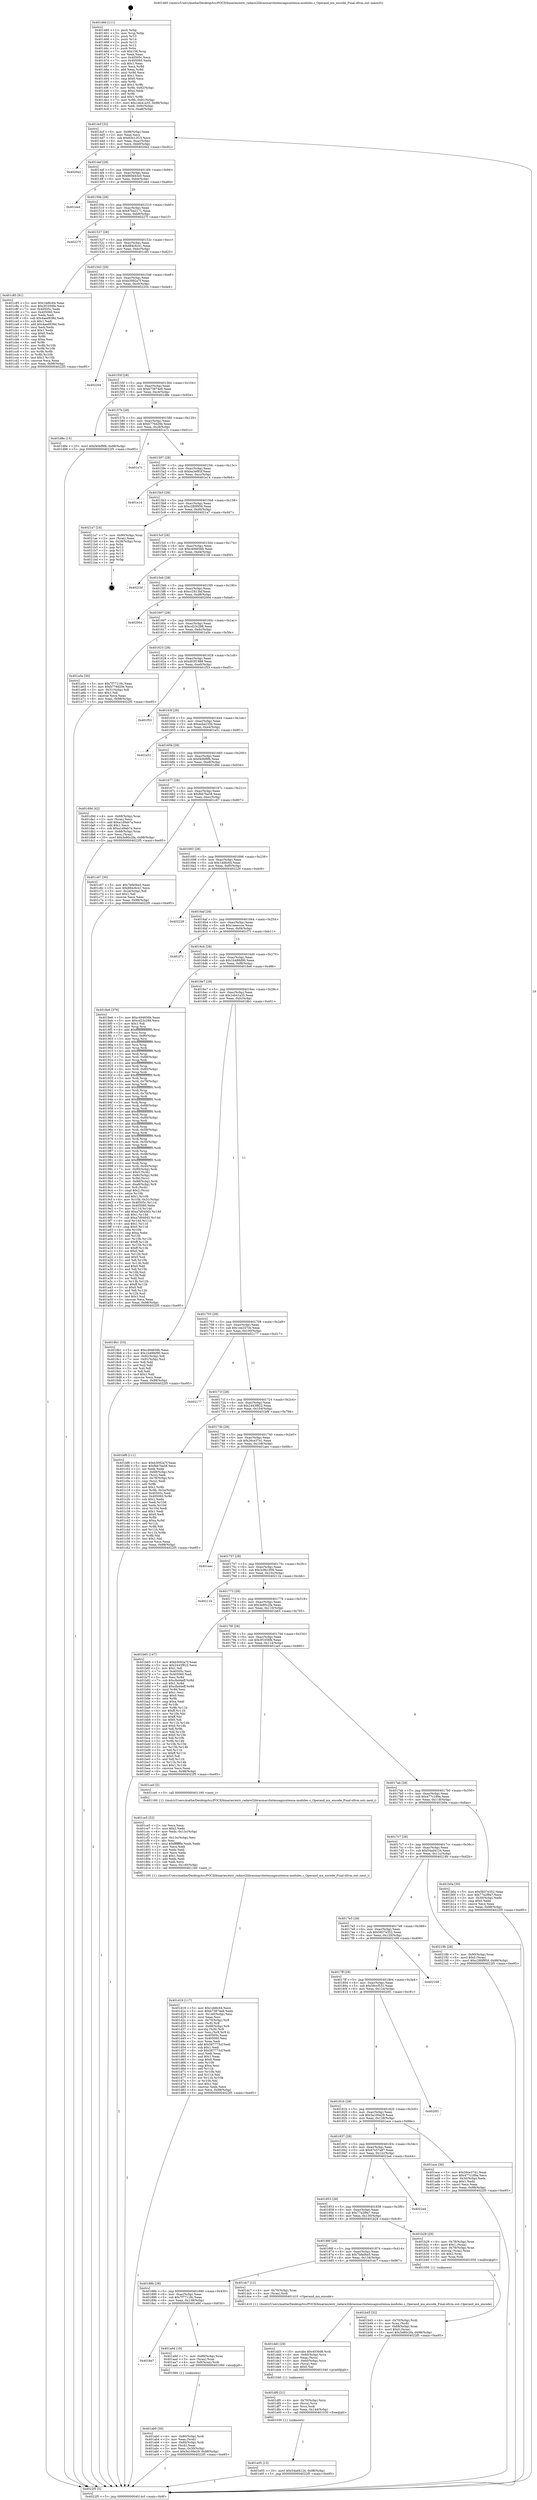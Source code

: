 digraph "0x401460" {
  label = "0x401460 (/mnt/c/Users/mathe/Desktop/tcc/POCII/binaries/extr_radare2librasmarchxtensagnuxtensa-modules.c_Operand_mx_encode_Final-ollvm.out::main(0))"
  labelloc = "t"
  node[shape=record]

  Entry [label="",width=0.3,height=0.3,shape=circle,fillcolor=black,style=filled]
  "0x4014cf" [label="{
     0x4014cf [32]\l
     | [instrs]\l
     &nbsp;&nbsp;0x4014cf \<+6\>: mov -0x98(%rbp),%eax\l
     &nbsp;&nbsp;0x4014d5 \<+2\>: mov %eax,%ecx\l
     &nbsp;&nbsp;0x4014d7 \<+6\>: sub $0x83e12f15,%ecx\l
     &nbsp;&nbsp;0x4014dd \<+6\>: mov %eax,-0xac(%rbp)\l
     &nbsp;&nbsp;0x4014e3 \<+6\>: mov %ecx,-0xb0(%rbp)\l
     &nbsp;&nbsp;0x4014e9 \<+6\>: je 00000000004020e2 \<main+0xc82\>\l
  }"]
  "0x4020e2" [label="{
     0x4020e2\l
  }", style=dashed]
  "0x4014ef" [label="{
     0x4014ef [28]\l
     | [instrs]\l
     &nbsp;&nbsp;0x4014ef \<+5\>: jmp 00000000004014f4 \<main+0x94\>\l
     &nbsp;&nbsp;0x4014f4 \<+6\>: mov -0xac(%rbp),%eax\l
     &nbsp;&nbsp;0x4014fa \<+5\>: sub $0x860d43e0,%eax\l
     &nbsp;&nbsp;0x4014ff \<+6\>: mov %eax,-0xb4(%rbp)\l
     &nbsp;&nbsp;0x401505 \<+6\>: je 0000000000401ee4 \<main+0xa84\>\l
  }"]
  Exit [label="",width=0.3,height=0.3,shape=circle,fillcolor=black,style=filled,peripheries=2]
  "0x401ee4" [label="{
     0x401ee4\l
  }", style=dashed]
  "0x40150b" [label="{
     0x40150b [28]\l
     | [instrs]\l
     &nbsp;&nbsp;0x40150b \<+5\>: jmp 0000000000401510 \<main+0xb0\>\l
     &nbsp;&nbsp;0x401510 \<+6\>: mov -0xac(%rbp),%eax\l
     &nbsp;&nbsp;0x401516 \<+5\>: sub $0x87ba2171,%eax\l
     &nbsp;&nbsp;0x40151b \<+6\>: mov %eax,-0xb8(%rbp)\l
     &nbsp;&nbsp;0x401521 \<+6\>: je 000000000040227f \<main+0xe1f\>\l
  }"]
  "0x401e05" [label="{
     0x401e05 [15]\l
     | [instrs]\l
     &nbsp;&nbsp;0x401e05 \<+10\>: movl $0x54ad4124,-0x98(%rbp)\l
     &nbsp;&nbsp;0x401e0f \<+5\>: jmp 00000000004022f5 \<main+0xe95\>\l
  }"]
  "0x40227f" [label="{
     0x40227f\l
  }", style=dashed]
  "0x401527" [label="{
     0x401527 [28]\l
     | [instrs]\l
     &nbsp;&nbsp;0x401527 \<+5\>: jmp 000000000040152c \<main+0xcc\>\l
     &nbsp;&nbsp;0x40152c \<+6\>: mov -0xac(%rbp),%eax\l
     &nbsp;&nbsp;0x401532 \<+5\>: sub $0x884c6c41,%eax\l
     &nbsp;&nbsp;0x401537 \<+6\>: mov %eax,-0xbc(%rbp)\l
     &nbsp;&nbsp;0x40153d \<+6\>: je 0000000000401c85 \<main+0x825\>\l
  }"]
  "0x401df0" [label="{
     0x401df0 [21]\l
     | [instrs]\l
     &nbsp;&nbsp;0x401df0 \<+4\>: mov -0x70(%rbp),%rcx\l
     &nbsp;&nbsp;0x401df4 \<+3\>: mov (%rcx),%rcx\l
     &nbsp;&nbsp;0x401df7 \<+3\>: mov %rcx,%rdi\l
     &nbsp;&nbsp;0x401dfa \<+6\>: mov %eax,-0x144(%rbp)\l
     &nbsp;&nbsp;0x401e00 \<+5\>: call 0000000000401030 \<free@plt\>\l
     | [calls]\l
     &nbsp;&nbsp;0x401030 \{1\} (unknown)\l
  }"]
  "0x401c85" [label="{
     0x401c85 [91]\l
     | [instrs]\l
     &nbsp;&nbsp;0x401c85 \<+5\>: mov $0x1dd6c64,%eax\l
     &nbsp;&nbsp;0x401c8a \<+5\>: mov $0x3f1056fe,%ecx\l
     &nbsp;&nbsp;0x401c8f \<+7\>: mov 0x40505c,%edx\l
     &nbsp;&nbsp;0x401c96 \<+7\>: mov 0x405060,%esi\l
     &nbsp;&nbsp;0x401c9d \<+2\>: mov %edx,%edi\l
     &nbsp;&nbsp;0x401c9f \<+6\>: sub $0x4aed938d,%edi\l
     &nbsp;&nbsp;0x401ca5 \<+3\>: sub $0x1,%edi\l
     &nbsp;&nbsp;0x401ca8 \<+6\>: add $0x4aed938d,%edi\l
     &nbsp;&nbsp;0x401cae \<+3\>: imul %edi,%edx\l
     &nbsp;&nbsp;0x401cb1 \<+3\>: and $0x1,%edx\l
     &nbsp;&nbsp;0x401cb4 \<+3\>: cmp $0x0,%edx\l
     &nbsp;&nbsp;0x401cb7 \<+4\>: sete %r8b\l
     &nbsp;&nbsp;0x401cbb \<+3\>: cmp $0xa,%esi\l
     &nbsp;&nbsp;0x401cbe \<+4\>: setl %r9b\l
     &nbsp;&nbsp;0x401cc2 \<+3\>: mov %r8b,%r10b\l
     &nbsp;&nbsp;0x401cc5 \<+3\>: and %r9b,%r10b\l
     &nbsp;&nbsp;0x401cc8 \<+3\>: xor %r9b,%r8b\l
     &nbsp;&nbsp;0x401ccb \<+3\>: or %r8b,%r10b\l
     &nbsp;&nbsp;0x401cce \<+4\>: test $0x1,%r10b\l
     &nbsp;&nbsp;0x401cd2 \<+3\>: cmovne %ecx,%eax\l
     &nbsp;&nbsp;0x401cd5 \<+6\>: mov %eax,-0x98(%rbp)\l
     &nbsp;&nbsp;0x401cdb \<+5\>: jmp 00000000004022f5 \<main+0xe95\>\l
  }"]
  "0x401543" [label="{
     0x401543 [28]\l
     | [instrs]\l
     &nbsp;&nbsp;0x401543 \<+5\>: jmp 0000000000401548 \<main+0xe8\>\l
     &nbsp;&nbsp;0x401548 \<+6\>: mov -0xac(%rbp),%eax\l
     &nbsp;&nbsp;0x40154e \<+5\>: sub $0xb3092a7f,%eax\l
     &nbsp;&nbsp;0x401553 \<+6\>: mov %eax,-0xc0(%rbp)\l
     &nbsp;&nbsp;0x401559 \<+6\>: je 0000000000402204 \<main+0xda4\>\l
  }"]
  "0x401dd3" [label="{
     0x401dd3 [29]\l
     | [instrs]\l
     &nbsp;&nbsp;0x401dd3 \<+10\>: movabs $0x4030d6,%rdi\l
     &nbsp;&nbsp;0x401ddd \<+4\>: mov -0x60(%rbp),%rcx\l
     &nbsp;&nbsp;0x401de1 \<+2\>: mov %eax,(%rcx)\l
     &nbsp;&nbsp;0x401de3 \<+4\>: mov -0x60(%rbp),%rcx\l
     &nbsp;&nbsp;0x401de7 \<+2\>: mov (%rcx),%esi\l
     &nbsp;&nbsp;0x401de9 \<+2\>: mov $0x0,%al\l
     &nbsp;&nbsp;0x401deb \<+5\>: call 0000000000401040 \<printf@plt\>\l
     | [calls]\l
     &nbsp;&nbsp;0x401040 \{1\} (unknown)\l
  }"]
  "0x402204" [label="{
     0x402204\l
  }", style=dashed]
  "0x40155f" [label="{
     0x40155f [28]\l
     | [instrs]\l
     &nbsp;&nbsp;0x40155f \<+5\>: jmp 0000000000401564 \<main+0x104\>\l
     &nbsp;&nbsp;0x401564 \<+6\>: mov -0xac(%rbp),%eax\l
     &nbsp;&nbsp;0x40156a \<+5\>: sub $0xb73874e9,%eax\l
     &nbsp;&nbsp;0x40156f \<+6\>: mov %eax,-0xc4(%rbp)\l
     &nbsp;&nbsp;0x401575 \<+6\>: je 0000000000401d8e \<main+0x92e\>\l
  }"]
  "0x401d19" [label="{
     0x401d19 [117]\l
     | [instrs]\l
     &nbsp;&nbsp;0x401d19 \<+5\>: mov $0x1dd6c64,%ecx\l
     &nbsp;&nbsp;0x401d1e \<+5\>: mov $0xb73874e9,%edx\l
     &nbsp;&nbsp;0x401d23 \<+6\>: mov -0x140(%rbp),%esi\l
     &nbsp;&nbsp;0x401d29 \<+3\>: imul %eax,%esi\l
     &nbsp;&nbsp;0x401d2c \<+4\>: mov -0x70(%rbp),%r8\l
     &nbsp;&nbsp;0x401d30 \<+3\>: mov (%r8),%r8\l
     &nbsp;&nbsp;0x401d33 \<+4\>: mov -0x68(%rbp),%r9\l
     &nbsp;&nbsp;0x401d37 \<+3\>: movslq (%r9),%r9\l
     &nbsp;&nbsp;0x401d3a \<+4\>: mov %esi,(%r8,%r9,4)\l
     &nbsp;&nbsp;0x401d3e \<+7\>: mov 0x40505c,%eax\l
     &nbsp;&nbsp;0x401d45 \<+7\>: mov 0x405060,%esi\l
     &nbsp;&nbsp;0x401d4c \<+2\>: mov %eax,%edi\l
     &nbsp;&nbsp;0x401d4e \<+6\>: add $0x587773cf,%edi\l
     &nbsp;&nbsp;0x401d54 \<+3\>: sub $0x1,%edi\l
     &nbsp;&nbsp;0x401d57 \<+6\>: sub $0x587773cf,%edi\l
     &nbsp;&nbsp;0x401d5d \<+3\>: imul %edi,%eax\l
     &nbsp;&nbsp;0x401d60 \<+3\>: and $0x1,%eax\l
     &nbsp;&nbsp;0x401d63 \<+3\>: cmp $0x0,%eax\l
     &nbsp;&nbsp;0x401d66 \<+4\>: sete %r10b\l
     &nbsp;&nbsp;0x401d6a \<+3\>: cmp $0xa,%esi\l
     &nbsp;&nbsp;0x401d6d \<+4\>: setl %r11b\l
     &nbsp;&nbsp;0x401d71 \<+3\>: mov %r10b,%bl\l
     &nbsp;&nbsp;0x401d74 \<+3\>: and %r11b,%bl\l
     &nbsp;&nbsp;0x401d77 \<+3\>: xor %r11b,%r10b\l
     &nbsp;&nbsp;0x401d7a \<+3\>: or %r10b,%bl\l
     &nbsp;&nbsp;0x401d7d \<+3\>: test $0x1,%bl\l
     &nbsp;&nbsp;0x401d80 \<+3\>: cmovne %edx,%ecx\l
     &nbsp;&nbsp;0x401d83 \<+6\>: mov %ecx,-0x98(%rbp)\l
     &nbsp;&nbsp;0x401d89 \<+5\>: jmp 00000000004022f5 \<main+0xe95\>\l
  }"]
  "0x401d8e" [label="{
     0x401d8e [15]\l
     | [instrs]\l
     &nbsp;&nbsp;0x401d8e \<+10\>: movl $0xf40bf9fb,-0x98(%rbp)\l
     &nbsp;&nbsp;0x401d98 \<+5\>: jmp 00000000004022f5 \<main+0xe95\>\l
  }"]
  "0x40157b" [label="{
     0x40157b [28]\l
     | [instrs]\l
     &nbsp;&nbsp;0x40157b \<+5\>: jmp 0000000000401580 \<main+0x120\>\l
     &nbsp;&nbsp;0x401580 \<+6\>: mov -0xac(%rbp),%eax\l
     &nbsp;&nbsp;0x401586 \<+5\>: sub $0xb776d29e,%eax\l
     &nbsp;&nbsp;0x40158b \<+6\>: mov %eax,-0xc8(%rbp)\l
     &nbsp;&nbsp;0x401591 \<+6\>: je 0000000000401a7c \<main+0x61c\>\l
  }"]
  "0x401ce5" [label="{
     0x401ce5 [52]\l
     | [instrs]\l
     &nbsp;&nbsp;0x401ce5 \<+2\>: xor %ecx,%ecx\l
     &nbsp;&nbsp;0x401ce7 \<+5\>: mov $0x2,%edx\l
     &nbsp;&nbsp;0x401cec \<+6\>: mov %edx,-0x13c(%rbp)\l
     &nbsp;&nbsp;0x401cf2 \<+1\>: cltd\l
     &nbsp;&nbsp;0x401cf3 \<+6\>: mov -0x13c(%rbp),%esi\l
     &nbsp;&nbsp;0x401cf9 \<+2\>: idiv %esi\l
     &nbsp;&nbsp;0x401cfb \<+6\>: imul $0xfffffffe,%edx,%edx\l
     &nbsp;&nbsp;0x401d01 \<+2\>: mov %ecx,%edi\l
     &nbsp;&nbsp;0x401d03 \<+2\>: sub %edx,%edi\l
     &nbsp;&nbsp;0x401d05 \<+2\>: mov %ecx,%edx\l
     &nbsp;&nbsp;0x401d07 \<+3\>: sub $0x1,%edx\l
     &nbsp;&nbsp;0x401d0a \<+2\>: add %edx,%edi\l
     &nbsp;&nbsp;0x401d0c \<+2\>: sub %edi,%ecx\l
     &nbsp;&nbsp;0x401d0e \<+6\>: mov %ecx,-0x140(%rbp)\l
     &nbsp;&nbsp;0x401d14 \<+5\>: call 0000000000401160 \<next_i\>\l
     | [calls]\l
     &nbsp;&nbsp;0x401160 \{1\} (/mnt/c/Users/mathe/Desktop/tcc/POCII/binaries/extr_radare2librasmarchxtensagnuxtensa-modules.c_Operand_mx_encode_Final-ollvm.out::next_i)\l
  }"]
  "0x401a7c" [label="{
     0x401a7c\l
  }", style=dashed]
  "0x401597" [label="{
     0x401597 [28]\l
     | [instrs]\l
     &nbsp;&nbsp;0x401597 \<+5\>: jmp 000000000040159c \<main+0x13c\>\l
     &nbsp;&nbsp;0x40159c \<+6\>: mov -0xac(%rbp),%eax\l
     &nbsp;&nbsp;0x4015a2 \<+5\>: sub $0xba3ef92f,%eax\l
     &nbsp;&nbsp;0x4015a7 \<+6\>: mov %eax,-0xcc(%rbp)\l
     &nbsp;&nbsp;0x4015ad \<+6\>: je 0000000000401e14 \<main+0x9b4\>\l
  }"]
  "0x401b45" [label="{
     0x401b45 [32]\l
     | [instrs]\l
     &nbsp;&nbsp;0x401b45 \<+4\>: mov -0x70(%rbp),%rdi\l
     &nbsp;&nbsp;0x401b49 \<+3\>: mov %rax,(%rdi)\l
     &nbsp;&nbsp;0x401b4c \<+4\>: mov -0x68(%rbp),%rax\l
     &nbsp;&nbsp;0x401b50 \<+6\>: movl $0x0,(%rax)\l
     &nbsp;&nbsp;0x401b56 \<+10\>: movl $0x3e80c2fa,-0x98(%rbp)\l
     &nbsp;&nbsp;0x401b60 \<+5\>: jmp 00000000004022f5 \<main+0xe95\>\l
  }"]
  "0x401e14" [label="{
     0x401e14\l
  }", style=dashed]
  "0x4015b3" [label="{
     0x4015b3 [28]\l
     | [instrs]\l
     &nbsp;&nbsp;0x4015b3 \<+5\>: jmp 00000000004015b8 \<main+0x158\>\l
     &nbsp;&nbsp;0x4015b8 \<+6\>: mov -0xac(%rbp),%eax\l
     &nbsp;&nbsp;0x4015be \<+5\>: sub $0xc280f959,%eax\l
     &nbsp;&nbsp;0x4015c3 \<+6\>: mov %eax,-0xd0(%rbp)\l
     &nbsp;&nbsp;0x4015c9 \<+6\>: je 00000000004021a7 \<main+0xd47\>\l
  }"]
  "0x401ab0" [label="{
     0x401ab0 [30]\l
     | [instrs]\l
     &nbsp;&nbsp;0x401ab0 \<+4\>: mov -0x80(%rbp),%rdi\l
     &nbsp;&nbsp;0x401ab4 \<+2\>: mov %eax,(%rdi)\l
     &nbsp;&nbsp;0x401ab6 \<+4\>: mov -0x80(%rbp),%rdi\l
     &nbsp;&nbsp;0x401aba \<+2\>: mov (%rdi),%eax\l
     &nbsp;&nbsp;0x401abc \<+3\>: mov %eax,-0x30(%rbp)\l
     &nbsp;&nbsp;0x401abf \<+10\>: movl $0x5a100e29,-0x98(%rbp)\l
     &nbsp;&nbsp;0x401ac9 \<+5\>: jmp 00000000004022f5 \<main+0xe95\>\l
  }"]
  "0x4021a7" [label="{
     0x4021a7 [24]\l
     | [instrs]\l
     &nbsp;&nbsp;0x4021a7 \<+7\>: mov -0x90(%rbp),%rax\l
     &nbsp;&nbsp;0x4021ae \<+2\>: mov (%rax),%eax\l
     &nbsp;&nbsp;0x4021b0 \<+4\>: lea -0x28(%rbp),%rsp\l
     &nbsp;&nbsp;0x4021b4 \<+1\>: pop %rbx\l
     &nbsp;&nbsp;0x4021b5 \<+2\>: pop %r12\l
     &nbsp;&nbsp;0x4021b7 \<+2\>: pop %r13\l
     &nbsp;&nbsp;0x4021b9 \<+2\>: pop %r14\l
     &nbsp;&nbsp;0x4021bb \<+2\>: pop %r15\l
     &nbsp;&nbsp;0x4021bd \<+1\>: pop %rbp\l
     &nbsp;&nbsp;0x4021be \<+1\>: ret\l
  }"]
  "0x4015cf" [label="{
     0x4015cf [28]\l
     | [instrs]\l
     &nbsp;&nbsp;0x4015cf \<+5\>: jmp 00000000004015d4 \<main+0x174\>\l
     &nbsp;&nbsp;0x4015d4 \<+6\>: mov -0xac(%rbp),%eax\l
     &nbsp;&nbsp;0x4015da \<+5\>: sub $0xc494656b,%eax\l
     &nbsp;&nbsp;0x4015df \<+6\>: mov %eax,-0xd4(%rbp)\l
     &nbsp;&nbsp;0x4015e5 \<+6\>: je 00000000004021bf \<main+0xd5f\>\l
  }"]
  "0x4018a7" [label="{
     0x4018a7\l
  }", style=dashed]
  "0x4021bf" [label="{
     0x4021bf\l
  }", style=dashed]
  "0x4015eb" [label="{
     0x4015eb [28]\l
     | [instrs]\l
     &nbsp;&nbsp;0x4015eb \<+5\>: jmp 00000000004015f0 \<main+0x190\>\l
     &nbsp;&nbsp;0x4015f0 \<+6\>: mov -0xac(%rbp),%eax\l
     &nbsp;&nbsp;0x4015f6 \<+5\>: sub $0xcc2813bf,%eax\l
     &nbsp;&nbsp;0x4015fb \<+6\>: mov %eax,-0xd8(%rbp)\l
     &nbsp;&nbsp;0x401601 \<+6\>: je 0000000000402004 \<main+0xba4\>\l
  }"]
  "0x401a9d" [label="{
     0x401a9d [19]\l
     | [instrs]\l
     &nbsp;&nbsp;0x401a9d \<+7\>: mov -0x88(%rbp),%rax\l
     &nbsp;&nbsp;0x401aa4 \<+3\>: mov (%rax),%rax\l
     &nbsp;&nbsp;0x401aa7 \<+4\>: mov 0x8(%rax),%rdi\l
     &nbsp;&nbsp;0x401aab \<+5\>: call 0000000000401060 \<atoi@plt\>\l
     | [calls]\l
     &nbsp;&nbsp;0x401060 \{1\} (unknown)\l
  }"]
  "0x402004" [label="{
     0x402004\l
  }", style=dashed]
  "0x401607" [label="{
     0x401607 [28]\l
     | [instrs]\l
     &nbsp;&nbsp;0x401607 \<+5\>: jmp 000000000040160c \<main+0x1ac\>\l
     &nbsp;&nbsp;0x40160c \<+6\>: mov -0xac(%rbp),%eax\l
     &nbsp;&nbsp;0x401612 \<+5\>: sub $0xcd23c288,%eax\l
     &nbsp;&nbsp;0x401617 \<+6\>: mov %eax,-0xdc(%rbp)\l
     &nbsp;&nbsp;0x40161d \<+6\>: je 0000000000401a5e \<main+0x5fe\>\l
  }"]
  "0x40188b" [label="{
     0x40188b [28]\l
     | [instrs]\l
     &nbsp;&nbsp;0x40188b \<+5\>: jmp 0000000000401890 \<main+0x430\>\l
     &nbsp;&nbsp;0x401890 \<+6\>: mov -0xac(%rbp),%eax\l
     &nbsp;&nbsp;0x401896 \<+5\>: sub $0x7f77118c,%eax\l
     &nbsp;&nbsp;0x40189b \<+6\>: mov %eax,-0x138(%rbp)\l
     &nbsp;&nbsp;0x4018a1 \<+6\>: je 0000000000401a9d \<main+0x63d\>\l
  }"]
  "0x401a5e" [label="{
     0x401a5e [30]\l
     | [instrs]\l
     &nbsp;&nbsp;0x401a5e \<+5\>: mov $0x7f77118c,%eax\l
     &nbsp;&nbsp;0x401a63 \<+5\>: mov $0xb776d29e,%ecx\l
     &nbsp;&nbsp;0x401a68 \<+3\>: mov -0x31(%rbp),%dl\l
     &nbsp;&nbsp;0x401a6b \<+3\>: test $0x1,%dl\l
     &nbsp;&nbsp;0x401a6e \<+3\>: cmovne %ecx,%eax\l
     &nbsp;&nbsp;0x401a71 \<+6\>: mov %eax,-0x98(%rbp)\l
     &nbsp;&nbsp;0x401a77 \<+5\>: jmp 00000000004022f5 \<main+0xe95\>\l
  }"]
  "0x401623" [label="{
     0x401623 [28]\l
     | [instrs]\l
     &nbsp;&nbsp;0x401623 \<+5\>: jmp 0000000000401628 \<main+0x1c8\>\l
     &nbsp;&nbsp;0x401628 \<+6\>: mov -0xac(%rbp),%eax\l
     &nbsp;&nbsp;0x40162e \<+5\>: sub $0xd03f1988,%eax\l
     &nbsp;&nbsp;0x401633 \<+6\>: mov %eax,-0xe0(%rbp)\l
     &nbsp;&nbsp;0x401639 \<+6\>: je 0000000000401f53 \<main+0xaf3\>\l
  }"]
  "0x401dc7" [label="{
     0x401dc7 [12]\l
     | [instrs]\l
     &nbsp;&nbsp;0x401dc7 \<+4\>: mov -0x70(%rbp),%rax\l
     &nbsp;&nbsp;0x401dcb \<+3\>: mov (%rax),%rdi\l
     &nbsp;&nbsp;0x401dce \<+5\>: call 0000000000401410 \<Operand_mx_encode\>\l
     | [calls]\l
     &nbsp;&nbsp;0x401410 \{1\} (/mnt/c/Users/mathe/Desktop/tcc/POCII/binaries/extr_radare2librasmarchxtensagnuxtensa-modules.c_Operand_mx_encode_Final-ollvm.out::Operand_mx_encode)\l
  }"]
  "0x401f53" [label="{
     0x401f53\l
  }", style=dashed]
  "0x40163f" [label="{
     0x40163f [28]\l
     | [instrs]\l
     &nbsp;&nbsp;0x40163f \<+5\>: jmp 0000000000401644 \<main+0x1e4\>\l
     &nbsp;&nbsp;0x401644 \<+6\>: mov -0xac(%rbp),%eax\l
     &nbsp;&nbsp;0x40164a \<+5\>: sub $0xecba235b,%eax\l
     &nbsp;&nbsp;0x40164f \<+6\>: mov %eax,-0xe4(%rbp)\l
     &nbsp;&nbsp;0x401655 \<+6\>: je 0000000000401e51 \<main+0x9f1\>\l
  }"]
  "0x40186f" [label="{
     0x40186f [28]\l
     | [instrs]\l
     &nbsp;&nbsp;0x40186f \<+5\>: jmp 0000000000401874 \<main+0x414\>\l
     &nbsp;&nbsp;0x401874 \<+6\>: mov -0xac(%rbp),%eax\l
     &nbsp;&nbsp;0x40187a \<+5\>: sub $0x7bfa0be5,%eax\l
     &nbsp;&nbsp;0x40187f \<+6\>: mov %eax,-0x134(%rbp)\l
     &nbsp;&nbsp;0x401885 \<+6\>: je 0000000000401dc7 \<main+0x967\>\l
  }"]
  "0x401e51" [label="{
     0x401e51\l
  }", style=dashed]
  "0x40165b" [label="{
     0x40165b [28]\l
     | [instrs]\l
     &nbsp;&nbsp;0x40165b \<+5\>: jmp 0000000000401660 \<main+0x200\>\l
     &nbsp;&nbsp;0x401660 \<+6\>: mov -0xac(%rbp),%eax\l
     &nbsp;&nbsp;0x401666 \<+5\>: sub $0xf40bf9fb,%eax\l
     &nbsp;&nbsp;0x40166b \<+6\>: mov %eax,-0xe8(%rbp)\l
     &nbsp;&nbsp;0x401671 \<+6\>: je 0000000000401d9d \<main+0x93d\>\l
  }"]
  "0x401b28" [label="{
     0x401b28 [29]\l
     | [instrs]\l
     &nbsp;&nbsp;0x401b28 \<+4\>: mov -0x78(%rbp),%rax\l
     &nbsp;&nbsp;0x401b2c \<+6\>: movl $0x1,(%rax)\l
     &nbsp;&nbsp;0x401b32 \<+4\>: mov -0x78(%rbp),%rax\l
     &nbsp;&nbsp;0x401b36 \<+3\>: movslq (%rax),%rax\l
     &nbsp;&nbsp;0x401b39 \<+4\>: shl $0x2,%rax\l
     &nbsp;&nbsp;0x401b3d \<+3\>: mov %rax,%rdi\l
     &nbsp;&nbsp;0x401b40 \<+5\>: call 0000000000401050 \<malloc@plt\>\l
     | [calls]\l
     &nbsp;&nbsp;0x401050 \{1\} (unknown)\l
  }"]
  "0x401d9d" [label="{
     0x401d9d [42]\l
     | [instrs]\l
     &nbsp;&nbsp;0x401d9d \<+4\>: mov -0x68(%rbp),%rax\l
     &nbsp;&nbsp;0x401da1 \<+2\>: mov (%rax),%ecx\l
     &nbsp;&nbsp;0x401da3 \<+6\>: add $0xa1d9ab7a,%ecx\l
     &nbsp;&nbsp;0x401da9 \<+3\>: add $0x1,%ecx\l
     &nbsp;&nbsp;0x401dac \<+6\>: sub $0xa1d9ab7a,%ecx\l
     &nbsp;&nbsp;0x401db2 \<+4\>: mov -0x68(%rbp),%rax\l
     &nbsp;&nbsp;0x401db6 \<+2\>: mov %ecx,(%rax)\l
     &nbsp;&nbsp;0x401db8 \<+10\>: movl $0x3e80c2fa,-0x98(%rbp)\l
     &nbsp;&nbsp;0x401dc2 \<+5\>: jmp 00000000004022f5 \<main+0xe95\>\l
  }"]
  "0x401677" [label="{
     0x401677 [28]\l
     | [instrs]\l
     &nbsp;&nbsp;0x401677 \<+5\>: jmp 000000000040167c \<main+0x21c\>\l
     &nbsp;&nbsp;0x40167c \<+6\>: mov -0xac(%rbp),%eax\l
     &nbsp;&nbsp;0x401682 \<+5\>: sub $0xfbb7ba58,%eax\l
     &nbsp;&nbsp;0x401687 \<+6\>: mov %eax,-0xec(%rbp)\l
     &nbsp;&nbsp;0x40168d \<+6\>: je 0000000000401c67 \<main+0x807\>\l
  }"]
  "0x401853" [label="{
     0x401853 [28]\l
     | [instrs]\l
     &nbsp;&nbsp;0x401853 \<+5\>: jmp 0000000000401858 \<main+0x3f8\>\l
     &nbsp;&nbsp;0x401858 \<+6\>: mov -0xac(%rbp),%eax\l
     &nbsp;&nbsp;0x40185e \<+5\>: sub $0x77a2f9a7,%eax\l
     &nbsp;&nbsp;0x401863 \<+6\>: mov %eax,-0x130(%rbp)\l
     &nbsp;&nbsp;0x401869 \<+6\>: je 0000000000401b28 \<main+0x6c8\>\l
  }"]
  "0x401c67" [label="{
     0x401c67 [30]\l
     | [instrs]\l
     &nbsp;&nbsp;0x401c67 \<+5\>: mov $0x7bfa0be5,%eax\l
     &nbsp;&nbsp;0x401c6c \<+5\>: mov $0x884c6c41,%ecx\l
     &nbsp;&nbsp;0x401c71 \<+3\>: mov -0x2a(%rbp),%dl\l
     &nbsp;&nbsp;0x401c74 \<+3\>: test $0x1,%dl\l
     &nbsp;&nbsp;0x401c77 \<+3\>: cmovne %ecx,%eax\l
     &nbsp;&nbsp;0x401c7a \<+6\>: mov %eax,-0x98(%rbp)\l
     &nbsp;&nbsp;0x401c80 \<+5\>: jmp 00000000004022f5 \<main+0xe95\>\l
  }"]
  "0x401693" [label="{
     0x401693 [28]\l
     | [instrs]\l
     &nbsp;&nbsp;0x401693 \<+5\>: jmp 0000000000401698 \<main+0x238\>\l
     &nbsp;&nbsp;0x401698 \<+6\>: mov -0xac(%rbp),%eax\l
     &nbsp;&nbsp;0x40169e \<+5\>: sub $0x1dd6c64,%eax\l
     &nbsp;&nbsp;0x4016a3 \<+6\>: mov %eax,-0xf0(%rbp)\l
     &nbsp;&nbsp;0x4016a9 \<+6\>: je 0000000000402229 \<main+0xdc9\>\l
  }"]
  "0x4022a4" [label="{
     0x4022a4\l
  }", style=dashed]
  "0x402229" [label="{
     0x402229\l
  }", style=dashed]
  "0x4016af" [label="{
     0x4016af [28]\l
     | [instrs]\l
     &nbsp;&nbsp;0x4016af \<+5\>: jmp 00000000004016b4 \<main+0x254\>\l
     &nbsp;&nbsp;0x4016b4 \<+6\>: mov -0xac(%rbp),%eax\l
     &nbsp;&nbsp;0x4016ba \<+5\>: sub $0x1aaeccce,%eax\l
     &nbsp;&nbsp;0x4016bf \<+6\>: mov %eax,-0xf4(%rbp)\l
     &nbsp;&nbsp;0x4016c5 \<+6\>: je 0000000000401f71 \<main+0xb11\>\l
  }"]
  "0x401837" [label="{
     0x401837 [28]\l
     | [instrs]\l
     &nbsp;&nbsp;0x401837 \<+5\>: jmp 000000000040183c \<main+0x3dc\>\l
     &nbsp;&nbsp;0x40183c \<+6\>: mov -0xac(%rbp),%eax\l
     &nbsp;&nbsp;0x401842 \<+5\>: sub $0x67e57a87,%eax\l
     &nbsp;&nbsp;0x401847 \<+6\>: mov %eax,-0x12c(%rbp)\l
     &nbsp;&nbsp;0x40184d \<+6\>: je 00000000004022a4 \<main+0xe44\>\l
  }"]
  "0x401f71" [label="{
     0x401f71\l
  }", style=dashed]
  "0x4016cb" [label="{
     0x4016cb [28]\l
     | [instrs]\l
     &nbsp;&nbsp;0x4016cb \<+5\>: jmp 00000000004016d0 \<main+0x270\>\l
     &nbsp;&nbsp;0x4016d0 \<+6\>: mov -0xac(%rbp),%eax\l
     &nbsp;&nbsp;0x4016d6 \<+5\>: sub $0x1b488d90,%eax\l
     &nbsp;&nbsp;0x4016db \<+6\>: mov %eax,-0xf8(%rbp)\l
     &nbsp;&nbsp;0x4016e1 \<+6\>: je 00000000004018e6 \<main+0x486\>\l
  }"]
  "0x401ace" [label="{
     0x401ace [30]\l
     | [instrs]\l
     &nbsp;&nbsp;0x401ace \<+5\>: mov $0x26ce3741,%eax\l
     &nbsp;&nbsp;0x401ad3 \<+5\>: mov $0x477c189a,%ecx\l
     &nbsp;&nbsp;0x401ad8 \<+3\>: mov -0x30(%rbp),%edx\l
     &nbsp;&nbsp;0x401adb \<+3\>: cmp $0x1,%edx\l
     &nbsp;&nbsp;0x401ade \<+3\>: cmovl %ecx,%eax\l
     &nbsp;&nbsp;0x401ae1 \<+6\>: mov %eax,-0x98(%rbp)\l
     &nbsp;&nbsp;0x401ae7 \<+5\>: jmp 00000000004022f5 \<main+0xe95\>\l
  }"]
  "0x4018e6" [label="{
     0x4018e6 [376]\l
     | [instrs]\l
     &nbsp;&nbsp;0x4018e6 \<+5\>: mov $0xc494656b,%eax\l
     &nbsp;&nbsp;0x4018eb \<+5\>: mov $0xcd23c288,%ecx\l
     &nbsp;&nbsp;0x4018f0 \<+2\>: mov $0x1,%dl\l
     &nbsp;&nbsp;0x4018f2 \<+3\>: mov %rsp,%rsi\l
     &nbsp;&nbsp;0x4018f5 \<+4\>: add $0xfffffffffffffff0,%rsi\l
     &nbsp;&nbsp;0x4018f9 \<+3\>: mov %rsi,%rsp\l
     &nbsp;&nbsp;0x4018fc \<+7\>: mov %rsi,-0x90(%rbp)\l
     &nbsp;&nbsp;0x401903 \<+3\>: mov %rsp,%rsi\l
     &nbsp;&nbsp;0x401906 \<+4\>: add $0xfffffffffffffff0,%rsi\l
     &nbsp;&nbsp;0x40190a \<+3\>: mov %rsi,%rsp\l
     &nbsp;&nbsp;0x40190d \<+3\>: mov %rsp,%rdi\l
     &nbsp;&nbsp;0x401910 \<+4\>: add $0xfffffffffffffff0,%rdi\l
     &nbsp;&nbsp;0x401914 \<+3\>: mov %rdi,%rsp\l
     &nbsp;&nbsp;0x401917 \<+7\>: mov %rdi,-0x88(%rbp)\l
     &nbsp;&nbsp;0x40191e \<+3\>: mov %rsp,%rdi\l
     &nbsp;&nbsp;0x401921 \<+4\>: add $0xfffffffffffffff0,%rdi\l
     &nbsp;&nbsp;0x401925 \<+3\>: mov %rdi,%rsp\l
     &nbsp;&nbsp;0x401928 \<+4\>: mov %rdi,-0x80(%rbp)\l
     &nbsp;&nbsp;0x40192c \<+3\>: mov %rsp,%rdi\l
     &nbsp;&nbsp;0x40192f \<+4\>: add $0xfffffffffffffff0,%rdi\l
     &nbsp;&nbsp;0x401933 \<+3\>: mov %rdi,%rsp\l
     &nbsp;&nbsp;0x401936 \<+4\>: mov %rdi,-0x78(%rbp)\l
     &nbsp;&nbsp;0x40193a \<+3\>: mov %rsp,%rdi\l
     &nbsp;&nbsp;0x40193d \<+4\>: add $0xfffffffffffffff0,%rdi\l
     &nbsp;&nbsp;0x401941 \<+3\>: mov %rdi,%rsp\l
     &nbsp;&nbsp;0x401944 \<+4\>: mov %rdi,-0x70(%rbp)\l
     &nbsp;&nbsp;0x401948 \<+3\>: mov %rsp,%rdi\l
     &nbsp;&nbsp;0x40194b \<+4\>: add $0xfffffffffffffff0,%rdi\l
     &nbsp;&nbsp;0x40194f \<+3\>: mov %rdi,%rsp\l
     &nbsp;&nbsp;0x401952 \<+4\>: mov %rdi,-0x68(%rbp)\l
     &nbsp;&nbsp;0x401956 \<+3\>: mov %rsp,%rdi\l
     &nbsp;&nbsp;0x401959 \<+4\>: add $0xfffffffffffffff0,%rdi\l
     &nbsp;&nbsp;0x40195d \<+3\>: mov %rdi,%rsp\l
     &nbsp;&nbsp;0x401960 \<+4\>: mov %rdi,-0x60(%rbp)\l
     &nbsp;&nbsp;0x401964 \<+3\>: mov %rsp,%rdi\l
     &nbsp;&nbsp;0x401967 \<+4\>: add $0xfffffffffffffff0,%rdi\l
     &nbsp;&nbsp;0x40196b \<+3\>: mov %rdi,%rsp\l
     &nbsp;&nbsp;0x40196e \<+4\>: mov %rdi,-0x58(%rbp)\l
     &nbsp;&nbsp;0x401972 \<+3\>: mov %rsp,%rdi\l
     &nbsp;&nbsp;0x401975 \<+4\>: add $0xfffffffffffffff0,%rdi\l
     &nbsp;&nbsp;0x401979 \<+3\>: mov %rdi,%rsp\l
     &nbsp;&nbsp;0x40197c \<+4\>: mov %rdi,-0x50(%rbp)\l
     &nbsp;&nbsp;0x401980 \<+3\>: mov %rsp,%rdi\l
     &nbsp;&nbsp;0x401983 \<+4\>: add $0xfffffffffffffff0,%rdi\l
     &nbsp;&nbsp;0x401987 \<+3\>: mov %rdi,%rsp\l
     &nbsp;&nbsp;0x40198a \<+4\>: mov %rdi,-0x48(%rbp)\l
     &nbsp;&nbsp;0x40198e \<+3\>: mov %rsp,%rdi\l
     &nbsp;&nbsp;0x401991 \<+4\>: add $0xfffffffffffffff0,%rdi\l
     &nbsp;&nbsp;0x401995 \<+3\>: mov %rdi,%rsp\l
     &nbsp;&nbsp;0x401998 \<+4\>: mov %rdi,-0x40(%rbp)\l
     &nbsp;&nbsp;0x40199c \<+7\>: mov -0x90(%rbp),%rdi\l
     &nbsp;&nbsp;0x4019a3 \<+6\>: movl $0x0,(%rdi)\l
     &nbsp;&nbsp;0x4019a9 \<+7\>: mov -0x9c(%rbp),%r8d\l
     &nbsp;&nbsp;0x4019b0 \<+3\>: mov %r8d,(%rsi)\l
     &nbsp;&nbsp;0x4019b3 \<+7\>: mov -0x88(%rbp),%rdi\l
     &nbsp;&nbsp;0x4019ba \<+7\>: mov -0xa8(%rbp),%r9\l
     &nbsp;&nbsp;0x4019c1 \<+3\>: mov %r9,(%rdi)\l
     &nbsp;&nbsp;0x4019c4 \<+3\>: cmpl $0x2,(%rsi)\l
     &nbsp;&nbsp;0x4019c7 \<+4\>: setne %r10b\l
     &nbsp;&nbsp;0x4019cb \<+4\>: and $0x1,%r10b\l
     &nbsp;&nbsp;0x4019cf \<+4\>: mov %r10b,-0x31(%rbp)\l
     &nbsp;&nbsp;0x4019d3 \<+8\>: mov 0x40505c,%r11d\l
     &nbsp;&nbsp;0x4019db \<+7\>: mov 0x405060,%ebx\l
     &nbsp;&nbsp;0x4019e2 \<+3\>: mov %r11d,%r14d\l
     &nbsp;&nbsp;0x4019e5 \<+7\>: add $0xa7d040d3,%r14d\l
     &nbsp;&nbsp;0x4019ec \<+4\>: sub $0x1,%r14d\l
     &nbsp;&nbsp;0x4019f0 \<+7\>: sub $0xa7d040d3,%r14d\l
     &nbsp;&nbsp;0x4019f7 \<+4\>: imul %r14d,%r11d\l
     &nbsp;&nbsp;0x4019fb \<+4\>: and $0x1,%r11d\l
     &nbsp;&nbsp;0x4019ff \<+4\>: cmp $0x0,%r11d\l
     &nbsp;&nbsp;0x401a03 \<+4\>: sete %r10b\l
     &nbsp;&nbsp;0x401a07 \<+3\>: cmp $0xa,%ebx\l
     &nbsp;&nbsp;0x401a0a \<+4\>: setl %r15b\l
     &nbsp;&nbsp;0x401a0e \<+3\>: mov %r10b,%r12b\l
     &nbsp;&nbsp;0x401a11 \<+4\>: xor $0xff,%r12b\l
     &nbsp;&nbsp;0x401a15 \<+3\>: mov %r15b,%r13b\l
     &nbsp;&nbsp;0x401a18 \<+4\>: xor $0xff,%r13b\l
     &nbsp;&nbsp;0x401a1c \<+3\>: xor $0x0,%dl\l
     &nbsp;&nbsp;0x401a1f \<+3\>: mov %r12b,%sil\l
     &nbsp;&nbsp;0x401a22 \<+4\>: and $0x0,%sil\l
     &nbsp;&nbsp;0x401a26 \<+3\>: and %dl,%r10b\l
     &nbsp;&nbsp;0x401a29 \<+3\>: mov %r13b,%dil\l
     &nbsp;&nbsp;0x401a2c \<+4\>: and $0x0,%dil\l
     &nbsp;&nbsp;0x401a30 \<+3\>: and %dl,%r15b\l
     &nbsp;&nbsp;0x401a33 \<+3\>: or %r10b,%sil\l
     &nbsp;&nbsp;0x401a36 \<+3\>: or %r15b,%dil\l
     &nbsp;&nbsp;0x401a39 \<+3\>: xor %dil,%sil\l
     &nbsp;&nbsp;0x401a3c \<+3\>: or %r13b,%r12b\l
     &nbsp;&nbsp;0x401a3f \<+4\>: xor $0xff,%r12b\l
     &nbsp;&nbsp;0x401a43 \<+3\>: or $0x0,%dl\l
     &nbsp;&nbsp;0x401a46 \<+3\>: and %dl,%r12b\l
     &nbsp;&nbsp;0x401a49 \<+3\>: or %r12b,%sil\l
     &nbsp;&nbsp;0x401a4c \<+4\>: test $0x1,%sil\l
     &nbsp;&nbsp;0x401a50 \<+3\>: cmovne %ecx,%eax\l
     &nbsp;&nbsp;0x401a53 \<+6\>: mov %eax,-0x98(%rbp)\l
     &nbsp;&nbsp;0x401a59 \<+5\>: jmp 00000000004022f5 \<main+0xe95\>\l
  }"]
  "0x4016e7" [label="{
     0x4016e7 [28]\l
     | [instrs]\l
     &nbsp;&nbsp;0x4016e7 \<+5\>: jmp 00000000004016ec \<main+0x28c\>\l
     &nbsp;&nbsp;0x4016ec \<+6\>: mov -0xac(%rbp),%eax\l
     &nbsp;&nbsp;0x4016f2 \<+5\>: sub $0x1eb41a35,%eax\l
     &nbsp;&nbsp;0x4016f7 \<+6\>: mov %eax,-0xfc(%rbp)\l
     &nbsp;&nbsp;0x4016fd \<+6\>: je 00000000004018b1 \<main+0x451\>\l
  }"]
  "0x40181b" [label="{
     0x40181b [28]\l
     | [instrs]\l
     &nbsp;&nbsp;0x40181b \<+5\>: jmp 0000000000401820 \<main+0x3c0\>\l
     &nbsp;&nbsp;0x401820 \<+6\>: mov -0xac(%rbp),%eax\l
     &nbsp;&nbsp;0x401826 \<+5\>: sub $0x5a100e29,%eax\l
     &nbsp;&nbsp;0x40182b \<+6\>: mov %eax,-0x128(%rbp)\l
     &nbsp;&nbsp;0x401831 \<+6\>: je 0000000000401ace \<main+0x66e\>\l
  }"]
  "0x4018b1" [label="{
     0x4018b1 [53]\l
     | [instrs]\l
     &nbsp;&nbsp;0x4018b1 \<+5\>: mov $0xc494656b,%eax\l
     &nbsp;&nbsp;0x4018b6 \<+5\>: mov $0x1b488d90,%ecx\l
     &nbsp;&nbsp;0x4018bb \<+6\>: mov -0x92(%rbp),%dl\l
     &nbsp;&nbsp;0x4018c1 \<+7\>: mov -0x91(%rbp),%sil\l
     &nbsp;&nbsp;0x4018c8 \<+3\>: mov %dl,%dil\l
     &nbsp;&nbsp;0x4018cb \<+3\>: and %sil,%dil\l
     &nbsp;&nbsp;0x4018ce \<+3\>: xor %sil,%dl\l
     &nbsp;&nbsp;0x4018d1 \<+3\>: or %dl,%dil\l
     &nbsp;&nbsp;0x4018d4 \<+4\>: test $0x1,%dil\l
     &nbsp;&nbsp;0x4018d8 \<+3\>: cmovne %ecx,%eax\l
     &nbsp;&nbsp;0x4018db \<+6\>: mov %eax,-0x98(%rbp)\l
     &nbsp;&nbsp;0x4018e1 \<+5\>: jmp 00000000004022f5 \<main+0xe95\>\l
  }"]
  "0x401703" [label="{
     0x401703 [28]\l
     | [instrs]\l
     &nbsp;&nbsp;0x401703 \<+5\>: jmp 0000000000401708 \<main+0x2a8\>\l
     &nbsp;&nbsp;0x401708 \<+6\>: mov -0xac(%rbp),%eax\l
     &nbsp;&nbsp;0x40170e \<+5\>: sub $0x1ee257cb,%eax\l
     &nbsp;&nbsp;0x401713 \<+6\>: mov %eax,-0x100(%rbp)\l
     &nbsp;&nbsp;0x401719 \<+6\>: je 0000000000402177 \<main+0xd17\>\l
  }"]
  "0x4022f5" [label="{
     0x4022f5 [5]\l
     | [instrs]\l
     &nbsp;&nbsp;0x4022f5 \<+5\>: jmp 00000000004014cf \<main+0x6f\>\l
  }"]
  "0x401460" [label="{
     0x401460 [111]\l
     | [instrs]\l
     &nbsp;&nbsp;0x401460 \<+1\>: push %rbp\l
     &nbsp;&nbsp;0x401461 \<+3\>: mov %rsp,%rbp\l
     &nbsp;&nbsp;0x401464 \<+2\>: push %r15\l
     &nbsp;&nbsp;0x401466 \<+2\>: push %r14\l
     &nbsp;&nbsp;0x401468 \<+2\>: push %r13\l
     &nbsp;&nbsp;0x40146a \<+2\>: push %r12\l
     &nbsp;&nbsp;0x40146c \<+1\>: push %rbx\l
     &nbsp;&nbsp;0x40146d \<+7\>: sub $0x158,%rsp\l
     &nbsp;&nbsp;0x401474 \<+2\>: xor %eax,%eax\l
     &nbsp;&nbsp;0x401476 \<+7\>: mov 0x40505c,%ecx\l
     &nbsp;&nbsp;0x40147d \<+7\>: mov 0x405060,%edx\l
     &nbsp;&nbsp;0x401484 \<+3\>: sub $0x1,%eax\l
     &nbsp;&nbsp;0x401487 \<+3\>: mov %ecx,%r8d\l
     &nbsp;&nbsp;0x40148a \<+3\>: add %eax,%r8d\l
     &nbsp;&nbsp;0x40148d \<+4\>: imul %r8d,%ecx\l
     &nbsp;&nbsp;0x401491 \<+3\>: and $0x1,%ecx\l
     &nbsp;&nbsp;0x401494 \<+3\>: cmp $0x0,%ecx\l
     &nbsp;&nbsp;0x401497 \<+4\>: sete %r9b\l
     &nbsp;&nbsp;0x40149b \<+4\>: and $0x1,%r9b\l
     &nbsp;&nbsp;0x40149f \<+7\>: mov %r9b,-0x92(%rbp)\l
     &nbsp;&nbsp;0x4014a6 \<+3\>: cmp $0xa,%edx\l
     &nbsp;&nbsp;0x4014a9 \<+4\>: setl %r9b\l
     &nbsp;&nbsp;0x4014ad \<+4\>: and $0x1,%r9b\l
     &nbsp;&nbsp;0x4014b1 \<+7\>: mov %r9b,-0x91(%rbp)\l
     &nbsp;&nbsp;0x4014b8 \<+10\>: movl $0x1eb41a35,-0x98(%rbp)\l
     &nbsp;&nbsp;0x4014c2 \<+6\>: mov %edi,-0x9c(%rbp)\l
     &nbsp;&nbsp;0x4014c8 \<+7\>: mov %rsi,-0xa8(%rbp)\l
  }"]
  "0x4020f1" [label="{
     0x4020f1\l
  }", style=dashed]
  "0x4017ff" [label="{
     0x4017ff [28]\l
     | [instrs]\l
     &nbsp;&nbsp;0x4017ff \<+5\>: jmp 0000000000401804 \<main+0x3a4\>\l
     &nbsp;&nbsp;0x401804 \<+6\>: mov -0xac(%rbp),%eax\l
     &nbsp;&nbsp;0x40180a \<+5\>: sub $0x59ccf531,%eax\l
     &nbsp;&nbsp;0x40180f \<+6\>: mov %eax,-0x124(%rbp)\l
     &nbsp;&nbsp;0x401815 \<+6\>: je 00000000004020f1 \<main+0xc91\>\l
  }"]
  "0x402177" [label="{
     0x402177\l
  }", style=dashed]
  "0x40171f" [label="{
     0x40171f [28]\l
     | [instrs]\l
     &nbsp;&nbsp;0x40171f \<+5\>: jmp 0000000000401724 \<main+0x2c4\>\l
     &nbsp;&nbsp;0x401724 \<+6\>: mov -0xac(%rbp),%eax\l
     &nbsp;&nbsp;0x40172a \<+5\>: sub $0x2443f822,%eax\l
     &nbsp;&nbsp;0x40172f \<+6\>: mov %eax,-0x104(%rbp)\l
     &nbsp;&nbsp;0x401735 \<+6\>: je 0000000000401bf8 \<main+0x798\>\l
  }"]
  "0x402168" [label="{
     0x402168\l
  }", style=dashed]
  "0x401bf8" [label="{
     0x401bf8 [111]\l
     | [instrs]\l
     &nbsp;&nbsp;0x401bf8 \<+5\>: mov $0xb3092a7f,%eax\l
     &nbsp;&nbsp;0x401bfd \<+5\>: mov $0xfbb7ba58,%ecx\l
     &nbsp;&nbsp;0x401c02 \<+2\>: xor %edx,%edx\l
     &nbsp;&nbsp;0x401c04 \<+4\>: mov -0x68(%rbp),%rsi\l
     &nbsp;&nbsp;0x401c08 \<+2\>: mov (%rsi),%edi\l
     &nbsp;&nbsp;0x401c0a \<+4\>: mov -0x78(%rbp),%rsi\l
     &nbsp;&nbsp;0x401c0e \<+2\>: cmp (%rsi),%edi\l
     &nbsp;&nbsp;0x401c10 \<+4\>: setl %r8b\l
     &nbsp;&nbsp;0x401c14 \<+4\>: and $0x1,%r8b\l
     &nbsp;&nbsp;0x401c18 \<+4\>: mov %r8b,-0x2a(%rbp)\l
     &nbsp;&nbsp;0x401c1c \<+7\>: mov 0x40505c,%edi\l
     &nbsp;&nbsp;0x401c23 \<+8\>: mov 0x405060,%r9d\l
     &nbsp;&nbsp;0x401c2b \<+3\>: sub $0x1,%edx\l
     &nbsp;&nbsp;0x401c2e \<+3\>: mov %edi,%r10d\l
     &nbsp;&nbsp;0x401c31 \<+3\>: add %edx,%r10d\l
     &nbsp;&nbsp;0x401c34 \<+4\>: imul %r10d,%edi\l
     &nbsp;&nbsp;0x401c38 \<+3\>: and $0x1,%edi\l
     &nbsp;&nbsp;0x401c3b \<+3\>: cmp $0x0,%edi\l
     &nbsp;&nbsp;0x401c3e \<+4\>: sete %r8b\l
     &nbsp;&nbsp;0x401c42 \<+4\>: cmp $0xa,%r9d\l
     &nbsp;&nbsp;0x401c46 \<+4\>: setl %r11b\l
     &nbsp;&nbsp;0x401c4a \<+3\>: mov %r8b,%bl\l
     &nbsp;&nbsp;0x401c4d \<+3\>: and %r11b,%bl\l
     &nbsp;&nbsp;0x401c50 \<+3\>: xor %r11b,%r8b\l
     &nbsp;&nbsp;0x401c53 \<+3\>: or %r8b,%bl\l
     &nbsp;&nbsp;0x401c56 \<+3\>: test $0x1,%bl\l
     &nbsp;&nbsp;0x401c59 \<+3\>: cmovne %ecx,%eax\l
     &nbsp;&nbsp;0x401c5c \<+6\>: mov %eax,-0x98(%rbp)\l
     &nbsp;&nbsp;0x401c62 \<+5\>: jmp 00000000004022f5 \<main+0xe95\>\l
  }"]
  "0x40173b" [label="{
     0x40173b [28]\l
     | [instrs]\l
     &nbsp;&nbsp;0x40173b \<+5\>: jmp 0000000000401740 \<main+0x2e0\>\l
     &nbsp;&nbsp;0x401740 \<+6\>: mov -0xac(%rbp),%eax\l
     &nbsp;&nbsp;0x401746 \<+5\>: sub $0x26ce3741,%eax\l
     &nbsp;&nbsp;0x40174b \<+6\>: mov %eax,-0x108(%rbp)\l
     &nbsp;&nbsp;0x401751 \<+6\>: je 0000000000401aec \<main+0x68c\>\l
  }"]
  "0x4017e3" [label="{
     0x4017e3 [28]\l
     | [instrs]\l
     &nbsp;&nbsp;0x4017e3 \<+5\>: jmp 00000000004017e8 \<main+0x388\>\l
     &nbsp;&nbsp;0x4017e8 \<+6\>: mov -0xac(%rbp),%eax\l
     &nbsp;&nbsp;0x4017ee \<+5\>: sub $0x5837e352,%eax\l
     &nbsp;&nbsp;0x4017f3 \<+6\>: mov %eax,-0x120(%rbp)\l
     &nbsp;&nbsp;0x4017f9 \<+6\>: je 0000000000402168 \<main+0xd08\>\l
  }"]
  "0x401aec" [label="{
     0x401aec\l
  }", style=dashed]
  "0x401757" [label="{
     0x401757 [28]\l
     | [instrs]\l
     &nbsp;&nbsp;0x401757 \<+5\>: jmp 000000000040175c \<main+0x2fc\>\l
     &nbsp;&nbsp;0x40175c \<+6\>: mov -0xac(%rbp),%eax\l
     &nbsp;&nbsp;0x401762 \<+5\>: sub $0x3c9b1956,%eax\l
     &nbsp;&nbsp;0x401767 \<+6\>: mov %eax,-0x10c(%rbp)\l
     &nbsp;&nbsp;0x40176d \<+6\>: je 000000000040211b \<main+0xcbb\>\l
  }"]
  "0x40218b" [label="{
     0x40218b [28]\l
     | [instrs]\l
     &nbsp;&nbsp;0x40218b \<+7\>: mov -0x90(%rbp),%rax\l
     &nbsp;&nbsp;0x402192 \<+6\>: movl $0x0,(%rax)\l
     &nbsp;&nbsp;0x402198 \<+10\>: movl $0xc280f959,-0x98(%rbp)\l
     &nbsp;&nbsp;0x4021a2 \<+5\>: jmp 00000000004022f5 \<main+0xe95\>\l
  }"]
  "0x40211b" [label="{
     0x40211b\l
  }", style=dashed]
  "0x401773" [label="{
     0x401773 [28]\l
     | [instrs]\l
     &nbsp;&nbsp;0x401773 \<+5\>: jmp 0000000000401778 \<main+0x318\>\l
     &nbsp;&nbsp;0x401778 \<+6\>: mov -0xac(%rbp),%eax\l
     &nbsp;&nbsp;0x40177e \<+5\>: sub $0x3e80c2fa,%eax\l
     &nbsp;&nbsp;0x401783 \<+6\>: mov %eax,-0x110(%rbp)\l
     &nbsp;&nbsp;0x401789 \<+6\>: je 0000000000401b65 \<main+0x705\>\l
  }"]
  "0x4017c7" [label="{
     0x4017c7 [28]\l
     | [instrs]\l
     &nbsp;&nbsp;0x4017c7 \<+5\>: jmp 00000000004017cc \<main+0x36c\>\l
     &nbsp;&nbsp;0x4017cc \<+6\>: mov -0xac(%rbp),%eax\l
     &nbsp;&nbsp;0x4017d2 \<+5\>: sub $0x54ad4124,%eax\l
     &nbsp;&nbsp;0x4017d7 \<+6\>: mov %eax,-0x11c(%rbp)\l
     &nbsp;&nbsp;0x4017dd \<+6\>: je 000000000040218b \<main+0xd2b\>\l
  }"]
  "0x401b65" [label="{
     0x401b65 [147]\l
     | [instrs]\l
     &nbsp;&nbsp;0x401b65 \<+5\>: mov $0xb3092a7f,%eax\l
     &nbsp;&nbsp;0x401b6a \<+5\>: mov $0x2443f822,%ecx\l
     &nbsp;&nbsp;0x401b6f \<+2\>: mov $0x1,%dl\l
     &nbsp;&nbsp;0x401b71 \<+7\>: mov 0x40505c,%esi\l
     &nbsp;&nbsp;0x401b78 \<+7\>: mov 0x405060,%edi\l
     &nbsp;&nbsp;0x401b7f \<+3\>: mov %esi,%r8d\l
     &nbsp;&nbsp;0x401b82 \<+7\>: sub $0xcfa44eff,%r8d\l
     &nbsp;&nbsp;0x401b89 \<+4\>: sub $0x1,%r8d\l
     &nbsp;&nbsp;0x401b8d \<+7\>: add $0xcfa44eff,%r8d\l
     &nbsp;&nbsp;0x401b94 \<+4\>: imul %r8d,%esi\l
     &nbsp;&nbsp;0x401b98 \<+3\>: and $0x1,%esi\l
     &nbsp;&nbsp;0x401b9b \<+3\>: cmp $0x0,%esi\l
     &nbsp;&nbsp;0x401b9e \<+4\>: sete %r9b\l
     &nbsp;&nbsp;0x401ba2 \<+3\>: cmp $0xa,%edi\l
     &nbsp;&nbsp;0x401ba5 \<+4\>: setl %r10b\l
     &nbsp;&nbsp;0x401ba9 \<+3\>: mov %r9b,%r11b\l
     &nbsp;&nbsp;0x401bac \<+4\>: xor $0xff,%r11b\l
     &nbsp;&nbsp;0x401bb0 \<+3\>: mov %r10b,%bl\l
     &nbsp;&nbsp;0x401bb3 \<+3\>: xor $0xff,%bl\l
     &nbsp;&nbsp;0x401bb6 \<+3\>: xor $0x0,%dl\l
     &nbsp;&nbsp;0x401bb9 \<+3\>: mov %r11b,%r14b\l
     &nbsp;&nbsp;0x401bbc \<+4\>: and $0x0,%r14b\l
     &nbsp;&nbsp;0x401bc0 \<+3\>: and %dl,%r9b\l
     &nbsp;&nbsp;0x401bc3 \<+3\>: mov %bl,%r15b\l
     &nbsp;&nbsp;0x401bc6 \<+4\>: and $0x0,%r15b\l
     &nbsp;&nbsp;0x401bca \<+3\>: and %dl,%r10b\l
     &nbsp;&nbsp;0x401bcd \<+3\>: or %r9b,%r14b\l
     &nbsp;&nbsp;0x401bd0 \<+3\>: or %r10b,%r15b\l
     &nbsp;&nbsp;0x401bd3 \<+3\>: xor %r15b,%r14b\l
     &nbsp;&nbsp;0x401bd6 \<+3\>: or %bl,%r11b\l
     &nbsp;&nbsp;0x401bd9 \<+4\>: xor $0xff,%r11b\l
     &nbsp;&nbsp;0x401bdd \<+3\>: or $0x0,%dl\l
     &nbsp;&nbsp;0x401be0 \<+3\>: and %dl,%r11b\l
     &nbsp;&nbsp;0x401be3 \<+3\>: or %r11b,%r14b\l
     &nbsp;&nbsp;0x401be6 \<+4\>: test $0x1,%r14b\l
     &nbsp;&nbsp;0x401bea \<+3\>: cmovne %ecx,%eax\l
     &nbsp;&nbsp;0x401bed \<+6\>: mov %eax,-0x98(%rbp)\l
     &nbsp;&nbsp;0x401bf3 \<+5\>: jmp 00000000004022f5 \<main+0xe95\>\l
  }"]
  "0x40178f" [label="{
     0x40178f [28]\l
     | [instrs]\l
     &nbsp;&nbsp;0x40178f \<+5\>: jmp 0000000000401794 \<main+0x334\>\l
     &nbsp;&nbsp;0x401794 \<+6\>: mov -0xac(%rbp),%eax\l
     &nbsp;&nbsp;0x40179a \<+5\>: sub $0x3f1056fe,%eax\l
     &nbsp;&nbsp;0x40179f \<+6\>: mov %eax,-0x114(%rbp)\l
     &nbsp;&nbsp;0x4017a5 \<+6\>: je 0000000000401ce0 \<main+0x880\>\l
  }"]
  "0x401b0a" [label="{
     0x401b0a [30]\l
     | [instrs]\l
     &nbsp;&nbsp;0x401b0a \<+5\>: mov $0x5837e352,%eax\l
     &nbsp;&nbsp;0x401b0f \<+5\>: mov $0x77a2f9a7,%ecx\l
     &nbsp;&nbsp;0x401b14 \<+3\>: mov -0x30(%rbp),%edx\l
     &nbsp;&nbsp;0x401b17 \<+3\>: cmp $0x0,%edx\l
     &nbsp;&nbsp;0x401b1a \<+3\>: cmove %ecx,%eax\l
     &nbsp;&nbsp;0x401b1d \<+6\>: mov %eax,-0x98(%rbp)\l
     &nbsp;&nbsp;0x401b23 \<+5\>: jmp 00000000004022f5 \<main+0xe95\>\l
  }"]
  "0x401ce0" [label="{
     0x401ce0 [5]\l
     | [instrs]\l
     &nbsp;&nbsp;0x401ce0 \<+5\>: call 0000000000401160 \<next_i\>\l
     | [calls]\l
     &nbsp;&nbsp;0x401160 \{1\} (/mnt/c/Users/mathe/Desktop/tcc/POCII/binaries/extr_radare2librasmarchxtensagnuxtensa-modules.c_Operand_mx_encode_Final-ollvm.out::next_i)\l
  }"]
  "0x4017ab" [label="{
     0x4017ab [28]\l
     | [instrs]\l
     &nbsp;&nbsp;0x4017ab \<+5\>: jmp 00000000004017b0 \<main+0x350\>\l
     &nbsp;&nbsp;0x4017b0 \<+6\>: mov -0xac(%rbp),%eax\l
     &nbsp;&nbsp;0x4017b6 \<+5\>: sub $0x477c189a,%eax\l
     &nbsp;&nbsp;0x4017bb \<+6\>: mov %eax,-0x118(%rbp)\l
     &nbsp;&nbsp;0x4017c1 \<+6\>: je 0000000000401b0a \<main+0x6aa\>\l
  }"]
  Entry -> "0x401460" [label=" 1"]
  "0x4014cf" -> "0x4020e2" [label=" 0"]
  "0x4014cf" -> "0x4014ef" [label=" 20"]
  "0x4021a7" -> Exit [label=" 1"]
  "0x4014ef" -> "0x401ee4" [label=" 0"]
  "0x4014ef" -> "0x40150b" [label=" 20"]
  "0x40218b" -> "0x4022f5" [label=" 1"]
  "0x40150b" -> "0x40227f" [label=" 0"]
  "0x40150b" -> "0x401527" [label=" 20"]
  "0x401e05" -> "0x4022f5" [label=" 1"]
  "0x401527" -> "0x401c85" [label=" 1"]
  "0x401527" -> "0x401543" [label=" 19"]
  "0x401df0" -> "0x401e05" [label=" 1"]
  "0x401543" -> "0x402204" [label=" 0"]
  "0x401543" -> "0x40155f" [label=" 19"]
  "0x401dd3" -> "0x401df0" [label=" 1"]
  "0x40155f" -> "0x401d8e" [label=" 1"]
  "0x40155f" -> "0x40157b" [label=" 18"]
  "0x401dc7" -> "0x401dd3" [label=" 1"]
  "0x40157b" -> "0x401a7c" [label=" 0"]
  "0x40157b" -> "0x401597" [label=" 18"]
  "0x401d9d" -> "0x4022f5" [label=" 1"]
  "0x401597" -> "0x401e14" [label=" 0"]
  "0x401597" -> "0x4015b3" [label=" 18"]
  "0x401d8e" -> "0x4022f5" [label=" 1"]
  "0x4015b3" -> "0x4021a7" [label=" 1"]
  "0x4015b3" -> "0x4015cf" [label=" 17"]
  "0x401d19" -> "0x4022f5" [label=" 1"]
  "0x4015cf" -> "0x4021bf" [label=" 0"]
  "0x4015cf" -> "0x4015eb" [label=" 17"]
  "0x401ce5" -> "0x401d19" [label=" 1"]
  "0x4015eb" -> "0x402004" [label=" 0"]
  "0x4015eb" -> "0x401607" [label=" 17"]
  "0x401ce0" -> "0x401ce5" [label=" 1"]
  "0x401607" -> "0x401a5e" [label=" 1"]
  "0x401607" -> "0x401623" [label=" 16"]
  "0x401c67" -> "0x4022f5" [label=" 2"]
  "0x401623" -> "0x401f53" [label=" 0"]
  "0x401623" -> "0x40163f" [label=" 16"]
  "0x401bf8" -> "0x4022f5" [label=" 2"]
  "0x40163f" -> "0x401e51" [label=" 0"]
  "0x40163f" -> "0x40165b" [label=" 16"]
  "0x401b45" -> "0x4022f5" [label=" 1"]
  "0x40165b" -> "0x401d9d" [label=" 1"]
  "0x40165b" -> "0x401677" [label=" 15"]
  "0x401b28" -> "0x401b45" [label=" 1"]
  "0x401677" -> "0x401c67" [label=" 2"]
  "0x401677" -> "0x401693" [label=" 13"]
  "0x401ace" -> "0x4022f5" [label=" 1"]
  "0x401693" -> "0x402229" [label=" 0"]
  "0x401693" -> "0x4016af" [label=" 13"]
  "0x401ab0" -> "0x4022f5" [label=" 1"]
  "0x4016af" -> "0x401f71" [label=" 0"]
  "0x4016af" -> "0x4016cb" [label=" 13"]
  "0x40188b" -> "0x4018a7" [label=" 0"]
  "0x4016cb" -> "0x4018e6" [label=" 1"]
  "0x4016cb" -> "0x4016e7" [label=" 12"]
  "0x40188b" -> "0x401a9d" [label=" 1"]
  "0x4016e7" -> "0x4018b1" [label=" 1"]
  "0x4016e7" -> "0x401703" [label=" 11"]
  "0x4018b1" -> "0x4022f5" [label=" 1"]
  "0x401460" -> "0x4014cf" [label=" 1"]
  "0x4022f5" -> "0x4014cf" [label=" 19"]
  "0x40186f" -> "0x40188b" [label=" 1"]
  "0x4018e6" -> "0x4022f5" [label=" 1"]
  "0x401a5e" -> "0x4022f5" [label=" 1"]
  "0x40186f" -> "0x401dc7" [label=" 1"]
  "0x401703" -> "0x402177" [label=" 0"]
  "0x401703" -> "0x40171f" [label=" 11"]
  "0x401853" -> "0x40186f" [label=" 2"]
  "0x40171f" -> "0x401bf8" [label=" 2"]
  "0x40171f" -> "0x40173b" [label=" 9"]
  "0x401853" -> "0x401b28" [label=" 1"]
  "0x40173b" -> "0x401aec" [label=" 0"]
  "0x40173b" -> "0x401757" [label=" 9"]
  "0x401837" -> "0x401853" [label=" 3"]
  "0x401757" -> "0x40211b" [label=" 0"]
  "0x401757" -> "0x401773" [label=" 9"]
  "0x401837" -> "0x4022a4" [label=" 0"]
  "0x401773" -> "0x401b65" [label=" 2"]
  "0x401773" -> "0x40178f" [label=" 7"]
  "0x40181b" -> "0x401837" [label=" 3"]
  "0x40178f" -> "0x401ce0" [label=" 1"]
  "0x40178f" -> "0x4017ab" [label=" 6"]
  "0x40181b" -> "0x401ace" [label=" 1"]
  "0x4017ab" -> "0x401b0a" [label=" 1"]
  "0x4017ab" -> "0x4017c7" [label=" 5"]
  "0x401a9d" -> "0x401ab0" [label=" 1"]
  "0x4017c7" -> "0x40218b" [label=" 1"]
  "0x4017c7" -> "0x4017e3" [label=" 4"]
  "0x401b0a" -> "0x4022f5" [label=" 1"]
  "0x4017e3" -> "0x402168" [label=" 0"]
  "0x4017e3" -> "0x4017ff" [label=" 4"]
  "0x401b65" -> "0x4022f5" [label=" 2"]
  "0x4017ff" -> "0x4020f1" [label=" 0"]
  "0x4017ff" -> "0x40181b" [label=" 4"]
  "0x401c85" -> "0x4022f5" [label=" 1"]
}
